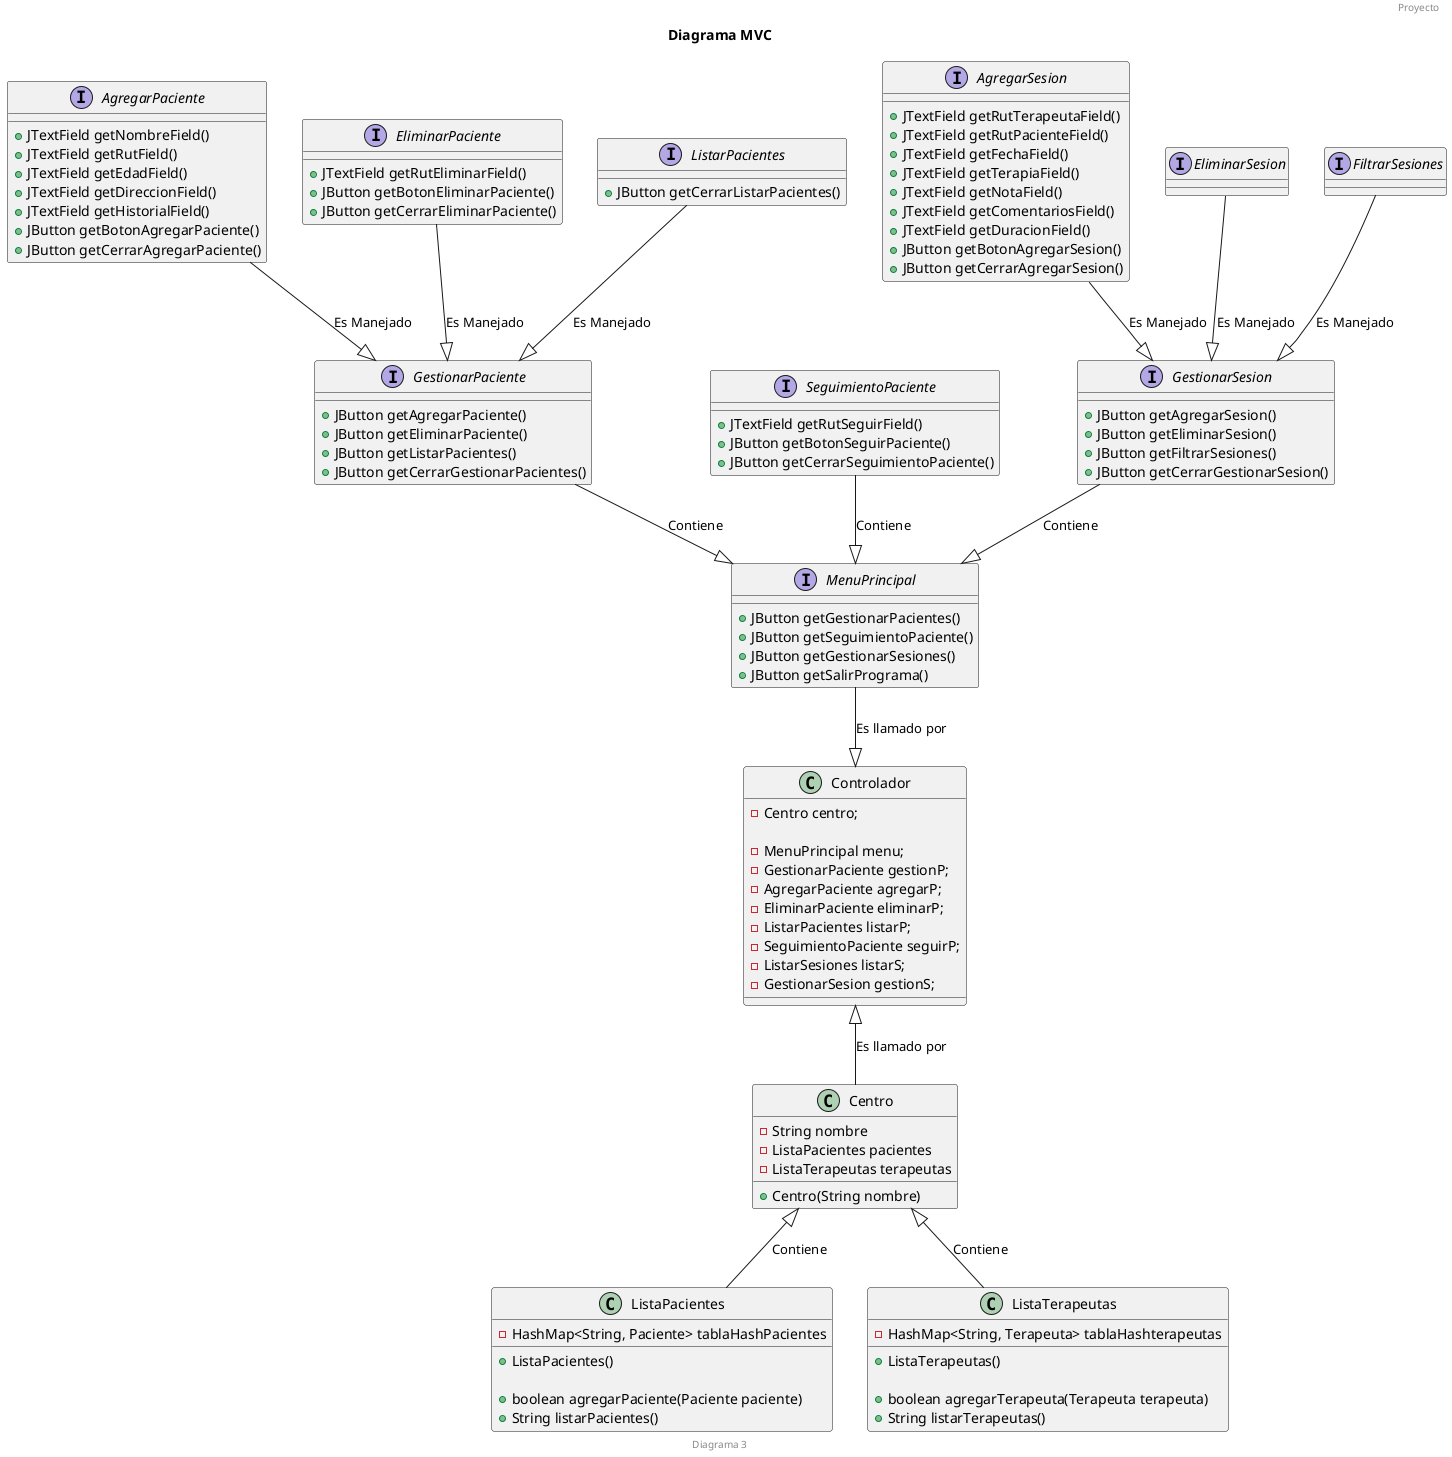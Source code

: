 @startuml Programa

title Diagrama MVC
header Proyecto
footer Diagrama 3


class Controlador {
    - Centro centro;

    - MenuPrincipal menu;
    - GestionarPaciente gestionP;
    - AgregarPaciente agregarP;
    - EliminarPaciente eliminarP;
    - ListarPacientes listarP;
    - SeguimientoPaciente seguirP;
    - ListarSesiones listarS;
    - GestionarSesion gestionS;
}

class Centro {
    - String nombre
    - ListaPacientes pacientes
    - ListaTerapeutas terapeutas

    + Centro(String nombre)
    
}

class ListaPacientes {
    - HashMap<String, Paciente> tablaHashPacientes

    + ListaPacientes()

    + boolean agregarPaciente(Paciente paciente)
    + String listarPacientes()
}

class ListaTerapeutas {
    - HashMap<String, Terapeuta> tablaHashterapeutas

    + ListaTerapeutas()

    + boolean agregarTerapeuta(Terapeuta terapeuta)
    + String listarTerapeutas()
}

interface MenuPrincipal {
    + JButton getGestionarPacientes()
    + JButton getSeguimientoPaciente()
    + JButton getGestionarSesiones()
    + JButton getSalirPrograma()
}

interface GestionarPaciente {
    + JButton getAgregarPaciente()
    + JButton getEliminarPaciente()
    + JButton getListarPacientes()
    + JButton getCerrarGestionarPacientes()
}

interface AgregarPaciente {
    + JTextField getNombreField()
    + JTextField getRutField()
    + JTextField getEdadField()
    + JTextField getDireccionField()
    + JTextField getHistorialField()
    + JButton getBotonAgregarPaciente()
    + JButton getCerrarAgregarPaciente()
}

interface EliminarPaciente {
    + JTextField getRutEliminarField()
    + JButton getBotonEliminarPaciente()
    + JButton getCerrarEliminarPaciente()
}

interface ListarPacientes {
    + JButton getCerrarListarPacientes()
}

interface SeguimientoPaciente {
    + JTextField getRutSeguirField()
    + JButton getBotonSeguirPaciente()
    + JButton getCerrarSeguimientoPaciente()
}

interface GestionarSesion {
    + JButton getAgregarSesion()
    + JButton getEliminarSesion()
    + JButton getFiltrarSesiones()
    + JButton getCerrarGestionarSesion()
}

interface AgregarSesion {
    + JTextField getRutTerapeutaField()
    + JTextField getRutPacienteField()
    + JTextField getFechaField()
    + JTextField getTerapiaField()
    + JTextField getNotaField()
    + JTextField getComentariosField()
    + JTextField getDuracionField()
    + JButton getBotonAgregarSesion()
    + JButton getCerrarAgregarSesion()
}

interface EliminarSesion {

}

interface FiltrarSesiones {

}

Centro -up-|> Controlador : Es llamado por
ListaPacientes -up-|> Centro : Contiene
ListaTerapeutas -up-|> Centro : Contiene

MenuPrincipal -down-|> Controlador : Es llamado por
GestionarPaciente -down-|> MenuPrincipal : Contiene
AgregarPaciente -down-|> GestionarPaciente : Es Manejado
EliminarPaciente -down-|> GestionarPaciente : Es Manejado
ListarPacientes -down-|> GestionarPaciente : Es Manejado
SeguimientoPaciente -down-|> MenuPrincipal : Contiene
GestionarSesion -down-|> MenuPrincipal : Contiene
AgregarSesion -down-|> GestionarSesion : Es Manejado
EliminarSesion -down-|> GestionarSesion : Es Manejado
FiltrarSesiones -down-|> GestionarSesion : Es Manejado

@enduml
